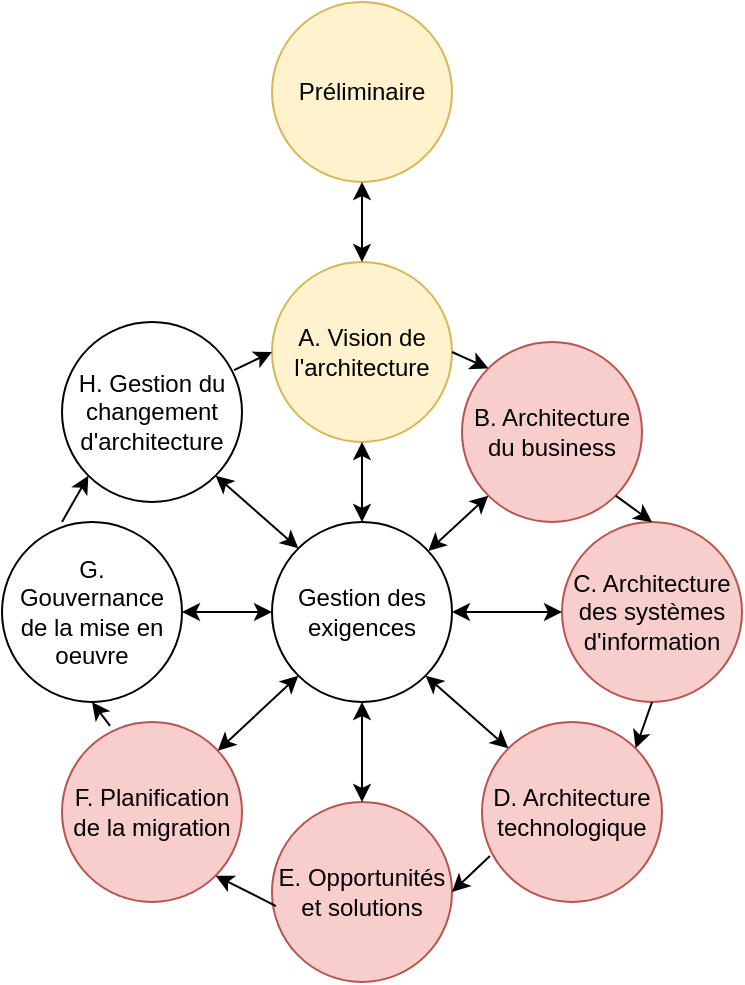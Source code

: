 <mxfile version="20.0.4" type="github">
  <diagram id="pNvfPRVyRMBlIW2FQfMe" name="Page-1">
    <mxGraphModel dx="1422" dy="724" grid="1" gridSize="10" guides="1" tooltips="1" connect="1" arrows="1" fold="1" page="1" pageScale="1" pageWidth="827" pageHeight="1169" math="0" shadow="0">
      <root>
        <mxCell id="0" />
        <mxCell id="1" parent="0" />
        <mxCell id="i-qEufYq4NpEQL3iPZyH-1" value="Préliminaire" style="ellipse;whiteSpace=wrap;html=1;aspect=fixed;fillColor=#fff2cc;strokeColor=#d6b656;" parent="1" vertex="1">
          <mxGeometry x="335" y="110" width="90" height="90" as="geometry" />
        </mxCell>
        <mxCell id="i-qEufYq4NpEQL3iPZyH-2" value="A. Vision de l&#39;architecture " style="ellipse;whiteSpace=wrap;html=1;aspect=fixed;fillColor=#fff2cc;strokeColor=#d6b656;" parent="1" vertex="1">
          <mxGeometry x="335" y="240" width="90" height="90" as="geometry" />
        </mxCell>
        <mxCell id="i-qEufYq4NpEQL3iPZyH-3" value="B. Architecture du business" style="ellipse;whiteSpace=wrap;html=1;aspect=fixed;fillColor=#f8cecc;strokeColor=#b85450;" parent="1" vertex="1">
          <mxGeometry x="430" y="280" width="90" height="90" as="geometry" />
        </mxCell>
        <mxCell id="i-qEufYq4NpEQL3iPZyH-5" value="C. Architecture des systèmes d&#39;information" style="ellipse;whiteSpace=wrap;html=1;aspect=fixed;fillColor=#f8cecc;strokeColor=#b85450;" parent="1" vertex="1">
          <mxGeometry x="480" y="370" width="90" height="90" as="geometry" />
        </mxCell>
        <mxCell id="i-qEufYq4NpEQL3iPZyH-6" value="D. Architecture technologique" style="ellipse;whiteSpace=wrap;html=1;aspect=fixed;fillColor=#f8cecc;strokeColor=#b85450;" parent="1" vertex="1">
          <mxGeometry x="440" y="470" width="90" height="90" as="geometry" />
        </mxCell>
        <mxCell id="i-qEufYq4NpEQL3iPZyH-7" value="&lt;div&gt;E. Opportunités et solutions&lt;/div&gt;" style="ellipse;whiteSpace=wrap;html=1;aspect=fixed;fillColor=#f8cecc;strokeColor=#b85450;" parent="1" vertex="1">
          <mxGeometry x="335" y="510" width="90" height="90" as="geometry" />
        </mxCell>
        <mxCell id="i-qEufYq4NpEQL3iPZyH-8" value="&lt;div&gt;F. Planification de la migration&lt;br&gt;&lt;/div&gt;" style="ellipse;whiteSpace=wrap;html=1;aspect=fixed;fillColor=#f8cecc;strokeColor=#b85450;" parent="1" vertex="1">
          <mxGeometry x="230" y="470" width="90" height="90" as="geometry" />
        </mxCell>
        <mxCell id="i-qEufYq4NpEQL3iPZyH-9" value="&lt;div&gt;G. Gouvernance de la mise en oeuvre&lt;br&gt;&lt;/div&gt;" style="ellipse;whiteSpace=wrap;html=1;aspect=fixed;" parent="1" vertex="1">
          <mxGeometry x="200" y="370" width="90" height="90" as="geometry" />
        </mxCell>
        <mxCell id="i-qEufYq4NpEQL3iPZyH-10" value="&lt;div&gt;H. Gestion du changement d&#39;architecture&lt;br&gt;&lt;/div&gt;" style="ellipse;whiteSpace=wrap;html=1;aspect=fixed;" parent="1" vertex="1">
          <mxGeometry x="230" y="270" width="90" height="90" as="geometry" />
        </mxCell>
        <mxCell id="i-qEufYq4NpEQL3iPZyH-11" value="Gestion des exigences" style="ellipse;whiteSpace=wrap;html=1;aspect=fixed;" parent="1" vertex="1">
          <mxGeometry x="335" y="370" width="90" height="90" as="geometry" />
        </mxCell>
        <mxCell id="i-qEufYq4NpEQL3iPZyH-12" value="" style="endArrow=classic;startArrow=classic;html=1;rounded=0;entryX=0;entryY=1;entryDx=0;entryDy=0;" parent="1" source="i-qEufYq4NpEQL3iPZyH-11" target="i-qEufYq4NpEQL3iPZyH-3" edge="1">
          <mxGeometry width="50" height="50" relative="1" as="geometry">
            <mxPoint x="390" y="460" as="sourcePoint" />
            <mxPoint x="440" y="410" as="targetPoint" />
          </mxGeometry>
        </mxCell>
        <mxCell id="i-qEufYq4NpEQL3iPZyH-13" value="" style="endArrow=classic;startArrow=classic;html=1;rounded=0;entryX=0;entryY=0.5;entryDx=0;entryDy=0;exitX=1;exitY=0.5;exitDx=0;exitDy=0;" parent="1" source="i-qEufYq4NpEQL3iPZyH-11" target="i-qEufYq4NpEQL3iPZyH-5" edge="1">
          <mxGeometry width="50" height="50" relative="1" as="geometry">
            <mxPoint x="425.233" y="397.007" as="sourcePoint" />
            <mxPoint x="463.18" y="366.82" as="targetPoint" />
          </mxGeometry>
        </mxCell>
        <mxCell id="i-qEufYq4NpEQL3iPZyH-14" value="" style="endArrow=classic;startArrow=classic;html=1;rounded=0;entryX=0;entryY=0;entryDx=0;entryDy=0;exitX=1;exitY=1;exitDx=0;exitDy=0;" parent="1" source="i-qEufYq4NpEQL3iPZyH-11" target="i-qEufYq4NpEQL3iPZyH-6" edge="1">
          <mxGeometry width="50" height="50" relative="1" as="geometry">
            <mxPoint x="425.233" y="397.007" as="sourcePoint" />
            <mxPoint x="463.18" y="366.82" as="targetPoint" />
          </mxGeometry>
        </mxCell>
        <mxCell id="i-qEufYq4NpEQL3iPZyH-16" value="" style="endArrow=classic;startArrow=classic;html=1;rounded=0;exitX=0.5;exitY=1;exitDx=0;exitDy=0;" parent="1" source="i-qEufYq4NpEQL3iPZyH-11" target="i-qEufYq4NpEQL3iPZyH-7" edge="1">
          <mxGeometry width="50" height="50" relative="1" as="geometry">
            <mxPoint x="390" y="460" as="sourcePoint" />
            <mxPoint x="440" y="410" as="targetPoint" />
          </mxGeometry>
        </mxCell>
        <mxCell id="i-qEufYq4NpEQL3iPZyH-17" value="" style="endArrow=classic;startArrow=classic;html=1;rounded=0;entryX=0;entryY=1;entryDx=0;entryDy=0;" parent="1" source="i-qEufYq4NpEQL3iPZyH-8" target="i-qEufYq4NpEQL3iPZyH-11" edge="1">
          <mxGeometry width="50" height="50" relative="1" as="geometry">
            <mxPoint x="390" y="460" as="sourcePoint" />
            <mxPoint x="440" y="410" as="targetPoint" />
          </mxGeometry>
        </mxCell>
        <mxCell id="i-qEufYq4NpEQL3iPZyH-18" value="" style="endArrow=classic;startArrow=classic;html=1;rounded=0;entryX=0;entryY=0.5;entryDx=0;entryDy=0;exitX=1;exitY=0.5;exitDx=0;exitDy=0;" parent="1" source="i-qEufYq4NpEQL3iPZyH-9" target="i-qEufYq4NpEQL3iPZyH-11" edge="1">
          <mxGeometry width="50" height="50" relative="1" as="geometry">
            <mxPoint x="390" y="460" as="sourcePoint" />
            <mxPoint x="440" y="410" as="targetPoint" />
          </mxGeometry>
        </mxCell>
        <mxCell id="i-qEufYq4NpEQL3iPZyH-19" value="" style="endArrow=classic;startArrow=classic;html=1;rounded=0;entryX=0.5;entryY=1;entryDx=0;entryDy=0;" parent="1" target="i-qEufYq4NpEQL3iPZyH-2" edge="1">
          <mxGeometry width="50" height="50" relative="1" as="geometry">
            <mxPoint x="380" y="370" as="sourcePoint" />
            <mxPoint x="440" y="410" as="targetPoint" />
          </mxGeometry>
        </mxCell>
        <mxCell id="i-qEufYq4NpEQL3iPZyH-20" value="" style="endArrow=classic;startArrow=classic;html=1;rounded=0;entryX=1;entryY=1;entryDx=0;entryDy=0;exitX=0;exitY=0;exitDx=0;exitDy=0;" parent="1" source="i-qEufYq4NpEQL3iPZyH-11" target="i-qEufYq4NpEQL3iPZyH-10" edge="1">
          <mxGeometry width="50" height="50" relative="1" as="geometry">
            <mxPoint x="390" y="460" as="sourcePoint" />
            <mxPoint x="440" y="410" as="targetPoint" />
          </mxGeometry>
        </mxCell>
        <mxCell id="i-qEufYq4NpEQL3iPZyH-21" value="" style="endArrow=classic;startArrow=classic;html=1;rounded=0;entryX=0.5;entryY=1;entryDx=0;entryDy=0;exitX=0.5;exitY=0;exitDx=0;exitDy=0;" parent="1" source="i-qEufYq4NpEQL3iPZyH-2" target="i-qEufYq4NpEQL3iPZyH-1" edge="1">
          <mxGeometry width="50" height="50" relative="1" as="geometry">
            <mxPoint x="390" y="490" as="sourcePoint" />
            <mxPoint x="440" y="440" as="targetPoint" />
          </mxGeometry>
        </mxCell>
        <mxCell id="i-qEufYq4NpEQL3iPZyH-22" value="" style="endArrow=classic;html=1;rounded=0;entryX=0;entryY=0;entryDx=0;entryDy=0;exitX=1;exitY=0.5;exitDx=0;exitDy=0;" parent="1" source="i-qEufYq4NpEQL3iPZyH-2" target="i-qEufYq4NpEQL3iPZyH-3" edge="1">
          <mxGeometry width="50" height="50" relative="1" as="geometry">
            <mxPoint x="390" y="490" as="sourcePoint" />
            <mxPoint x="440" y="440" as="targetPoint" />
          </mxGeometry>
        </mxCell>
        <mxCell id="i-qEufYq4NpEQL3iPZyH-23" value="" style="endArrow=classic;html=1;rounded=0;entryX=0.5;entryY=0;entryDx=0;entryDy=0;exitX=1;exitY=1;exitDx=0;exitDy=0;" parent="1" source="i-qEufYq4NpEQL3iPZyH-3" target="i-qEufYq4NpEQL3iPZyH-5" edge="1">
          <mxGeometry width="50" height="50" relative="1" as="geometry">
            <mxPoint x="435" y="295" as="sourcePoint" />
            <mxPoint x="463.18" y="303.18" as="targetPoint" />
          </mxGeometry>
        </mxCell>
        <mxCell id="i-qEufYq4NpEQL3iPZyH-28" value="" style="endArrow=classic;html=1;rounded=0;entryX=1;entryY=0;entryDx=0;entryDy=0;exitX=0.5;exitY=1;exitDx=0;exitDy=0;" parent="1" source="i-qEufYq4NpEQL3iPZyH-5" target="i-qEufYq4NpEQL3iPZyH-6" edge="1">
          <mxGeometry width="50" height="50" relative="1" as="geometry">
            <mxPoint x="390" y="490" as="sourcePoint" />
            <mxPoint x="440" y="440" as="targetPoint" />
          </mxGeometry>
        </mxCell>
        <mxCell id="i-qEufYq4NpEQL3iPZyH-29" value="" style="endArrow=classic;html=1;rounded=0;entryX=1;entryY=0.5;entryDx=0;entryDy=0;exitX=0.044;exitY=0.744;exitDx=0;exitDy=0;exitPerimeter=0;" parent="1" source="i-qEufYq4NpEQL3iPZyH-6" target="i-qEufYq4NpEQL3iPZyH-7" edge="1">
          <mxGeometry width="50" height="50" relative="1" as="geometry">
            <mxPoint x="390" y="490" as="sourcePoint" />
            <mxPoint x="440" y="440" as="targetPoint" />
          </mxGeometry>
        </mxCell>
        <mxCell id="i-qEufYq4NpEQL3iPZyH-31" value="" style="endArrow=classic;html=1;rounded=0;entryX=1;entryY=1;entryDx=0;entryDy=0;exitX=0.022;exitY=0.578;exitDx=0;exitDy=0;exitPerimeter=0;" parent="1" source="i-qEufYq4NpEQL3iPZyH-7" target="i-qEufYq4NpEQL3iPZyH-8" edge="1">
          <mxGeometry width="50" height="50" relative="1" as="geometry">
            <mxPoint x="330" y="560" as="sourcePoint" />
            <mxPoint x="440" y="440" as="targetPoint" />
          </mxGeometry>
        </mxCell>
        <mxCell id="i-qEufYq4NpEQL3iPZyH-32" value="" style="endArrow=classic;html=1;rounded=0;entryX=0.5;entryY=1;entryDx=0;entryDy=0;exitX=0.267;exitY=0.022;exitDx=0;exitDy=0;exitPerimeter=0;" parent="1" source="i-qEufYq4NpEQL3iPZyH-8" target="i-qEufYq4NpEQL3iPZyH-9" edge="1">
          <mxGeometry width="50" height="50" relative="1" as="geometry">
            <mxPoint x="390" y="490" as="sourcePoint" />
            <mxPoint x="440" y="440" as="targetPoint" />
          </mxGeometry>
        </mxCell>
        <mxCell id="i-qEufYq4NpEQL3iPZyH-33" value="" style="endArrow=classic;html=1;rounded=0;entryX=0;entryY=1;entryDx=0;entryDy=0;" parent="1" target="i-qEufYq4NpEQL3iPZyH-10" edge="1">
          <mxGeometry width="50" height="50" relative="1" as="geometry">
            <mxPoint x="230" y="370" as="sourcePoint" />
            <mxPoint x="440" y="440" as="targetPoint" />
          </mxGeometry>
        </mxCell>
        <mxCell id="i-qEufYq4NpEQL3iPZyH-34" value="" style="endArrow=classic;html=1;rounded=0;entryX=0;entryY=0.5;entryDx=0;entryDy=0;exitX=0.956;exitY=0.267;exitDx=0;exitDy=0;exitPerimeter=0;" parent="1" source="i-qEufYq4NpEQL3iPZyH-10" target="i-qEufYq4NpEQL3iPZyH-2" edge="1">
          <mxGeometry width="50" height="50" relative="1" as="geometry">
            <mxPoint x="310" y="290" as="sourcePoint" />
            <mxPoint x="440" y="440" as="targetPoint" />
          </mxGeometry>
        </mxCell>
      </root>
    </mxGraphModel>
  </diagram>
</mxfile>
